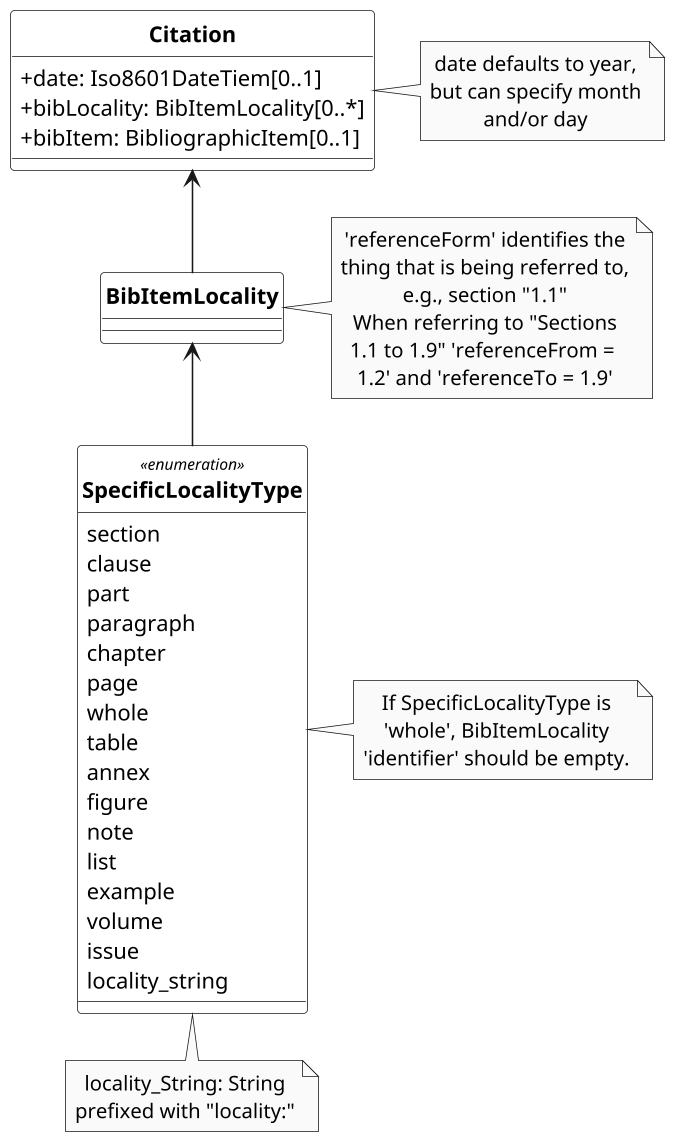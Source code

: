 @startuml RelBib_Citation
/'
Diagram:        RelBib_Citation
DateCreate:     30/08/2018
Description:    These bibliographic models are developed to consolidate and standardize the data models used for bibliographic and citation purposes.
                These models are meant to be fully compatible with ISO 690 and ISO TC 46’s (and SC 4, SC 9) work on bibliography.
                They are used extensively in the following projects as containers for bibliographic data management and for managing document metadata:

                - ISO Standards
                - CSD Standards
                - Chinese Standards (GB and family)
                - ISO bibliography gem
                
                Below are the UML diagrams.
                The document models are expressed as UML and as RelaxNG Compact (RNC) grammars; see discussion under Grammars. This repository contains the RNC grammars for the base BibliographicItem model, Citation model and the Contributor model.
                The document models are currently used by IsoDoc-based authoring tools for standards, which convert Asciidoctor source to XML representations of the document models, and validate the XML generated against the RNC schemas:
                
                - https://github.com/riboseinc/asciidoctor-iso
                - https://github.com/riboseinc/asciidoctor-csd
                - https://github.com/riboseinc/asciidoctor-gb
                
                They are also used by tools that render those XML representations of the document models, into HTML and Microsoft Word:
                
                - https://github.com/riboseinc/isodoc
                - https://github.com/riboseinc/asciidoctor-csd (inheriting from isodoc)
                - https://github.com/riboseinc/asciidoctor-gb (inheriting from isodoc)

Hystory of changes:
> DD/MM/YYYY
    - 
    - 
'/

'******* CONFIGURATION ************************************************
top to bottom direction
skinparam classAttributeIconSize 0
skinparam Dpi 150
skinparam Monochrome true
skinparam LineType ortho
skinparam nodesep 30
skinparam ranksep 30
hide circle
/' skinparam CircledCharacterRadius 0 '/
/' skinparam CircledCharacterFontSize 0 '/
skinparam Default {
TextAlignment center
FontName Helvetica
}
skinparam Class {
AttributeIconSize 0
BackgroundColor White
FontStyle bold
StereotypeFontSize 10
}
skinparam Rectangle {
BackgroundColor White
FontStyle bold
FontSize 11
StereotypeFontSize 10
}
skinparam Object {
BackgroundColor White
FontStyle bold
FontSize 11
StereotypeFontSize 10
}
skinparam Entity {
StereotypeFontSize 10
}

'******* CLASS DEFINITION *********************************************
class Citation {
    +date: Iso8601DateTiem[0..1]
    +bibLocality: BibItemLocality[0..*]
    +bibItem: BibliographicItem[0..1]
}

class BibItemLocality{

}

enum SpecificLocalityType <<enumeration>>{
    section
    clause
    part
    paragraph
    chapter
    page
    whole
    table
    annex
    figure
    note
    list
    example
    volume
    issue
    locality_string
}

'******* NOTES ********************************************************
note right of Citation: date defaults to year,\nbut can specify month\nand/or day
note right of BibItemLocality: 'referenceForm' identifies the\nthing that is being referred to,\ne.g., section "1.1"\nWhen referring to "Sections\n1.1 to 1.9" 'referenceFrom = \n1.2' and 'referenceTo = 1.9'
note right of SpecificLocalityType: If SpecificLocalityType is\n'whole', BibItemLocality\n'identifier' should be empty.
note bottom of SpecificLocalityType: locality_String: String\nprefixed with "locality:"

'******* CLASS RELATIONS **********************************************
Citation <-- BibItemLocality
BibItemLocality <-- SpecificLocalityType


@enduml